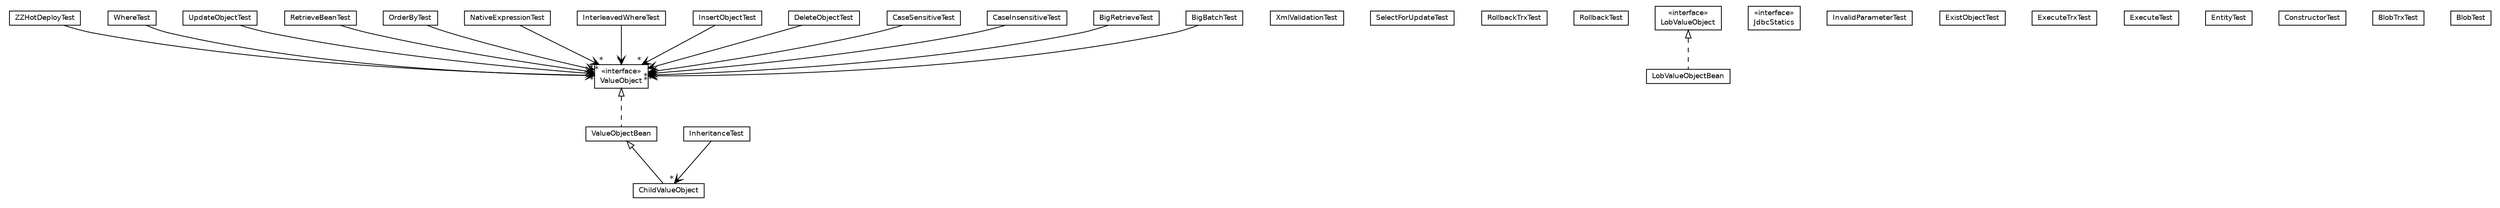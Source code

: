 #!/usr/local/bin/dot
#
# Class diagram 
# Generated by UmlGraph version 4.6 (http://www.spinellis.gr/sw/umlgraph)
#

digraph G {
	edge [fontname="Helvetica",fontsize=10,labelfontname="Helvetica",labelfontsize=10];
	node [fontname="Helvetica",fontsize=10,shape=plaintext];
	// org.synchronoss.cpo.jdbc.ZZHotDeployTest
	c0 [label=<<table border="0" cellborder="1" cellspacing="0" cellpadding="2" port="p" href="./ZZHotDeployTest.html">
		<tr><td><table border="0" cellspacing="0" cellpadding="1">
			<tr><td> ZZHotDeployTest </td></tr>
		</table></td></tr>
		</table>>, fontname="Helvetica", fontcolor="black", fontsize=9.0];
	// org.synchronoss.cpo.jdbc.XmlValidationTest
	c1 [label=<<table border="0" cellborder="1" cellspacing="0" cellpadding="2" port="p" href="./XmlValidationTest.html">
		<tr><td><table border="0" cellspacing="0" cellpadding="1">
			<tr><td> XmlValidationTest </td></tr>
		</table></td></tr>
		</table>>, fontname="Helvetica", fontcolor="black", fontsize=9.0];
	// org.synchronoss.cpo.jdbc.WhereTest
	c2 [label=<<table border="0" cellborder="1" cellspacing="0" cellpadding="2" port="p" href="./WhereTest.html">
		<tr><td><table border="0" cellspacing="0" cellpadding="1">
			<tr><td> WhereTest </td></tr>
		</table></td></tr>
		</table>>, fontname="Helvetica", fontcolor="black", fontsize=9.0];
	// org.synchronoss.cpo.jdbc.ValueObjectBean
	c3 [label=<<table border="0" cellborder="1" cellspacing="0" cellpadding="2" port="p" href="./ValueObjectBean.html">
		<tr><td><table border="0" cellspacing="0" cellpadding="1">
			<tr><td> ValueObjectBean </td></tr>
		</table></td></tr>
		</table>>, fontname="Helvetica", fontcolor="black", fontsize=9.0];
	// org.synchronoss.cpo.jdbc.ValueObject
	c4 [label=<<table border="0" cellborder="1" cellspacing="0" cellpadding="2" port="p" href="./ValueObject.html">
		<tr><td><table border="0" cellspacing="0" cellpadding="1">
			<tr><td> &laquo;interface&raquo; </td></tr>
			<tr><td> ValueObject </td></tr>
		</table></td></tr>
		</table>>, fontname="Helvetica", fontcolor="black", fontsize=9.0];
	// org.synchronoss.cpo.jdbc.UpdateObjectTest
	c5 [label=<<table border="0" cellborder="1" cellspacing="0" cellpadding="2" port="p" href="./UpdateObjectTest.html">
		<tr><td><table border="0" cellspacing="0" cellpadding="1">
			<tr><td> UpdateObjectTest </td></tr>
		</table></td></tr>
		</table>>, fontname="Helvetica", fontcolor="black", fontsize=9.0];
	// org.synchronoss.cpo.jdbc.SelectForUpdateTest
	c6 [label=<<table border="0" cellborder="1" cellspacing="0" cellpadding="2" port="p" href="./SelectForUpdateTest.html">
		<tr><td><table border="0" cellspacing="0" cellpadding="1">
			<tr><td> SelectForUpdateTest </td></tr>
		</table></td></tr>
		</table>>, fontname="Helvetica", fontcolor="black", fontsize=9.0];
	// org.synchronoss.cpo.jdbc.RollbackTrxTest
	c7 [label=<<table border="0" cellborder="1" cellspacing="0" cellpadding="2" port="p" href="./RollbackTrxTest.html">
		<tr><td><table border="0" cellspacing="0" cellpadding="1">
			<tr><td> RollbackTrxTest </td></tr>
		</table></td></tr>
		</table>>, fontname="Helvetica", fontcolor="black", fontsize=9.0];
	// org.synchronoss.cpo.jdbc.RollbackTest
	c8 [label=<<table border="0" cellborder="1" cellspacing="0" cellpadding="2" port="p" href="./RollbackTest.html">
		<tr><td><table border="0" cellspacing="0" cellpadding="1">
			<tr><td> RollbackTest </td></tr>
		</table></td></tr>
		</table>>, fontname="Helvetica", fontcolor="black", fontsize=9.0];
	// org.synchronoss.cpo.jdbc.RetrieveBeanTest
	c9 [label=<<table border="0" cellborder="1" cellspacing="0" cellpadding="2" port="p" href="./RetrieveBeanTest.html">
		<tr><td><table border="0" cellspacing="0" cellpadding="1">
			<tr><td> RetrieveBeanTest </td></tr>
		</table></td></tr>
		</table>>, fontname="Helvetica", fontcolor="black", fontsize=9.0];
	// org.synchronoss.cpo.jdbc.OrderByTest
	c10 [label=<<table border="0" cellborder="1" cellspacing="0" cellpadding="2" port="p" href="./OrderByTest.html">
		<tr><td><table border="0" cellspacing="0" cellpadding="1">
			<tr><td> OrderByTest </td></tr>
		</table></td></tr>
		</table>>, fontname="Helvetica", fontcolor="black", fontsize=9.0];
	// org.synchronoss.cpo.jdbc.NativeExpressionTest
	c11 [label=<<table border="0" cellborder="1" cellspacing="0" cellpadding="2" port="p" href="./NativeExpressionTest.html">
		<tr><td><table border="0" cellspacing="0" cellpadding="1">
			<tr><td> NativeExpressionTest </td></tr>
		</table></td></tr>
		</table>>, fontname="Helvetica", fontcolor="black", fontsize=9.0];
	// org.synchronoss.cpo.jdbc.LobValueObjectBean
	c12 [label=<<table border="0" cellborder="1" cellspacing="0" cellpadding="2" port="p" href="./LobValueObjectBean.html">
		<tr><td><table border="0" cellspacing="0" cellpadding="1">
			<tr><td> LobValueObjectBean </td></tr>
		</table></td></tr>
		</table>>, fontname="Helvetica", fontcolor="black", fontsize=9.0];
	// org.synchronoss.cpo.jdbc.LobValueObject
	c13 [label=<<table border="0" cellborder="1" cellspacing="0" cellpadding="2" port="p" href="./LobValueObject.html">
		<tr><td><table border="0" cellspacing="0" cellpadding="1">
			<tr><td> &laquo;interface&raquo; </td></tr>
			<tr><td> LobValueObject </td></tr>
		</table></td></tr>
		</table>>, fontname="Helvetica", fontcolor="black", fontsize=9.0];
	// org.synchronoss.cpo.jdbc.JdbcStatics
	c14 [label=<<table border="0" cellborder="1" cellspacing="0" cellpadding="2" port="p" href="./JdbcStatics.html">
		<tr><td><table border="0" cellspacing="0" cellpadding="1">
			<tr><td> &laquo;interface&raquo; </td></tr>
			<tr><td> JdbcStatics </td></tr>
		</table></td></tr>
		</table>>, fontname="Helvetica", fontcolor="black", fontsize=9.0];
	// org.synchronoss.cpo.jdbc.InvalidParameterTest
	c15 [label=<<table border="0" cellborder="1" cellspacing="0" cellpadding="2" port="p" href="./InvalidParameterTest.html">
		<tr><td><table border="0" cellspacing="0" cellpadding="1">
			<tr><td> InvalidParameterTest </td></tr>
		</table></td></tr>
		</table>>, fontname="Helvetica", fontcolor="black", fontsize=9.0];
	// org.synchronoss.cpo.jdbc.InterleavedWhereTest
	c16 [label=<<table border="0" cellborder="1" cellspacing="0" cellpadding="2" port="p" href="./InterleavedWhereTest.html">
		<tr><td><table border="0" cellspacing="0" cellpadding="1">
			<tr><td> InterleavedWhereTest </td></tr>
		</table></td></tr>
		</table>>, fontname="Helvetica", fontcolor="black", fontsize=9.0];
	// org.synchronoss.cpo.jdbc.InsertObjectTest
	c17 [label=<<table border="0" cellborder="1" cellspacing="0" cellpadding="2" port="p" href="./InsertObjectTest.html">
		<tr><td><table border="0" cellspacing="0" cellpadding="1">
			<tr><td> InsertObjectTest </td></tr>
		</table></td></tr>
		</table>>, fontname="Helvetica", fontcolor="black", fontsize=9.0];
	// org.synchronoss.cpo.jdbc.InheritanceTest
	c18 [label=<<table border="0" cellborder="1" cellspacing="0" cellpadding="2" port="p" href="./InheritanceTest.html">
		<tr><td><table border="0" cellspacing="0" cellpadding="1">
			<tr><td> InheritanceTest </td></tr>
		</table></td></tr>
		</table>>, fontname="Helvetica", fontcolor="black", fontsize=9.0];
	// org.synchronoss.cpo.jdbc.ExistObjectTest
	c19 [label=<<table border="0" cellborder="1" cellspacing="0" cellpadding="2" port="p" href="./ExistObjectTest.html">
		<tr><td><table border="0" cellspacing="0" cellpadding="1">
			<tr><td> ExistObjectTest </td></tr>
		</table></td></tr>
		</table>>, fontname="Helvetica", fontcolor="black", fontsize=9.0];
	// org.synchronoss.cpo.jdbc.ExecuteTrxTest
	c20 [label=<<table border="0" cellborder="1" cellspacing="0" cellpadding="2" port="p" href="./ExecuteTrxTest.html">
		<tr><td><table border="0" cellspacing="0" cellpadding="1">
			<tr><td> ExecuteTrxTest </td></tr>
		</table></td></tr>
		</table>>, fontname="Helvetica", fontcolor="black", fontsize=9.0];
	// org.synchronoss.cpo.jdbc.ExecuteTest
	c21 [label=<<table border="0" cellborder="1" cellspacing="0" cellpadding="2" port="p" href="./ExecuteTest.html">
		<tr><td><table border="0" cellspacing="0" cellpadding="1">
			<tr><td> ExecuteTest </td></tr>
		</table></td></tr>
		</table>>, fontname="Helvetica", fontcolor="black", fontsize=9.0];
	// org.synchronoss.cpo.jdbc.EntityTest
	c22 [label=<<table border="0" cellborder="1" cellspacing="0" cellpadding="2" port="p" href="./EntityTest.html">
		<tr><td><table border="0" cellspacing="0" cellpadding="1">
			<tr><td> EntityTest </td></tr>
		</table></td></tr>
		</table>>, fontname="Helvetica", fontcolor="black", fontsize=9.0];
	// org.synchronoss.cpo.jdbc.DeleteObjectTest
	c23 [label=<<table border="0" cellborder="1" cellspacing="0" cellpadding="2" port="p" href="./DeleteObjectTest.html">
		<tr><td><table border="0" cellspacing="0" cellpadding="1">
			<tr><td> DeleteObjectTest </td></tr>
		</table></td></tr>
		</table>>, fontname="Helvetica", fontcolor="black", fontsize=9.0];
	// org.synchronoss.cpo.jdbc.ConstructorTest
	c24 [label=<<table border="0" cellborder="1" cellspacing="0" cellpadding="2" port="p" href="./ConstructorTest.html">
		<tr><td><table border="0" cellspacing="0" cellpadding="1">
			<tr><td> ConstructorTest </td></tr>
		</table></td></tr>
		</table>>, fontname="Helvetica", fontcolor="black", fontsize=9.0];
	// org.synchronoss.cpo.jdbc.ChildValueObject
	c25 [label=<<table border="0" cellborder="1" cellspacing="0" cellpadding="2" port="p" href="./ChildValueObject.html">
		<tr><td><table border="0" cellspacing="0" cellpadding="1">
			<tr><td> ChildValueObject </td></tr>
		</table></td></tr>
		</table>>, fontname="Helvetica", fontcolor="black", fontsize=9.0];
	// org.synchronoss.cpo.jdbc.CaseSensitiveTest
	c26 [label=<<table border="0" cellborder="1" cellspacing="0" cellpadding="2" port="p" href="./CaseSensitiveTest.html">
		<tr><td><table border="0" cellspacing="0" cellpadding="1">
			<tr><td> CaseSensitiveTest </td></tr>
		</table></td></tr>
		</table>>, fontname="Helvetica", fontcolor="black", fontsize=9.0];
	// org.synchronoss.cpo.jdbc.CaseInsensitiveTest
	c27 [label=<<table border="0" cellborder="1" cellspacing="0" cellpadding="2" port="p" href="./CaseInsensitiveTest.html">
		<tr><td><table border="0" cellspacing="0" cellpadding="1">
			<tr><td> CaseInsensitiveTest </td></tr>
		</table></td></tr>
		</table>>, fontname="Helvetica", fontcolor="black", fontsize=9.0];
	// org.synchronoss.cpo.jdbc.BlobTrxTest
	c28 [label=<<table border="0" cellborder="1" cellspacing="0" cellpadding="2" port="p" href="./BlobTrxTest.html">
		<tr><td><table border="0" cellspacing="0" cellpadding="1">
			<tr><td> BlobTrxTest </td></tr>
		</table></td></tr>
		</table>>, fontname="Helvetica", fontcolor="black", fontsize=9.0];
	// org.synchronoss.cpo.jdbc.BlobTest
	c29 [label=<<table border="0" cellborder="1" cellspacing="0" cellpadding="2" port="p" href="./BlobTest.html">
		<tr><td><table border="0" cellspacing="0" cellpadding="1">
			<tr><td> BlobTest </td></tr>
		</table></td></tr>
		</table>>, fontname="Helvetica", fontcolor="black", fontsize=9.0];
	// org.synchronoss.cpo.jdbc.BigRetrieveTest
	c30 [label=<<table border="0" cellborder="1" cellspacing="0" cellpadding="2" port="p" href="./BigRetrieveTest.html">
		<tr><td><table border="0" cellspacing="0" cellpadding="1">
			<tr><td> BigRetrieveTest </td></tr>
		</table></td></tr>
		</table>>, fontname="Helvetica", fontcolor="black", fontsize=9.0];
	// org.synchronoss.cpo.jdbc.BigBatchTest
	c31 [label=<<table border="0" cellborder="1" cellspacing="0" cellpadding="2" port="p" href="./BigBatchTest.html">
		<tr><td><table border="0" cellspacing="0" cellpadding="1">
			<tr><td> BigBatchTest </td></tr>
		</table></td></tr>
		</table>>, fontname="Helvetica", fontcolor="black", fontsize=9.0];
	//org.synchronoss.cpo.jdbc.ValueObjectBean implements org.synchronoss.cpo.jdbc.ValueObject
	c4:p -> c3:p [dir=back,arrowtail=empty,style=dashed];
	//org.synchronoss.cpo.jdbc.LobValueObjectBean implements org.synchronoss.cpo.jdbc.LobValueObject
	c13:p -> c12:p [dir=back,arrowtail=empty,style=dashed];
	//org.synchronoss.cpo.jdbc.ChildValueObject extends org.synchronoss.cpo.jdbc.ValueObjectBean
	c3:p -> c25:p [dir=back,arrowtail=empty];
	// org.synchronoss.cpo.jdbc.ZZHotDeployTest NAVASSOC org.synchronoss.cpo.jdbc.ValueObject
	c0:p -> c4:p [taillabel="", label="", headlabel="*", fontname="Helvetica", fontcolor="black", fontsize=10.0, color="black", arrowhead=open];
	// org.synchronoss.cpo.jdbc.WhereTest NAVASSOC org.synchronoss.cpo.jdbc.ValueObject
	c2:p -> c4:p [taillabel="", label="", headlabel="*", fontname="Helvetica", fontcolor="black", fontsize=10.0, color="black", arrowhead=open];
	// org.synchronoss.cpo.jdbc.UpdateObjectTest NAVASSOC org.synchronoss.cpo.jdbc.ValueObject
	c5:p -> c4:p [taillabel="", label="", headlabel="*", fontname="Helvetica", fontcolor="black", fontsize=10.0, color="black", arrowhead=open];
	// org.synchronoss.cpo.jdbc.RetrieveBeanTest NAVASSOC org.synchronoss.cpo.jdbc.ValueObject
	c9:p -> c4:p [taillabel="", label="", headlabel="*", fontname="Helvetica", fontcolor="black", fontsize=10.0, color="black", arrowhead=open];
	// org.synchronoss.cpo.jdbc.OrderByTest NAVASSOC org.synchronoss.cpo.jdbc.ValueObject
	c10:p -> c4:p [taillabel="", label="", headlabel="*", fontname="Helvetica", fontcolor="black", fontsize=10.0, color="black", arrowhead=open];
	// org.synchronoss.cpo.jdbc.NativeExpressionTest NAVASSOC org.synchronoss.cpo.jdbc.ValueObject
	c11:p -> c4:p [taillabel="", label="", headlabel="*", fontname="Helvetica", fontcolor="black", fontsize=10.0, color="black", arrowhead=open];
	// org.synchronoss.cpo.jdbc.InterleavedWhereTest NAVASSOC org.synchronoss.cpo.jdbc.ValueObject
	c16:p -> c4:p [taillabel="", label="", headlabel="*", fontname="Helvetica", fontcolor="black", fontsize=10.0, color="black", arrowhead=open];
	// org.synchronoss.cpo.jdbc.InsertObjectTest NAVASSOC org.synchronoss.cpo.jdbc.ValueObject
	c17:p -> c4:p [taillabel="", label="", headlabel="*", fontname="Helvetica", fontcolor="black", fontsize=10.0, color="black", arrowhead=open];
	// org.synchronoss.cpo.jdbc.InheritanceTest NAVASSOC org.synchronoss.cpo.jdbc.ChildValueObject
	c18:p -> c25:p [taillabel="", label="", headlabel="*", fontname="Helvetica", fontcolor="black", fontsize=10.0, color="black", arrowhead=open];
	// org.synchronoss.cpo.jdbc.DeleteObjectTest NAVASSOC org.synchronoss.cpo.jdbc.ValueObject
	c23:p -> c4:p [taillabel="", label="", headlabel="*", fontname="Helvetica", fontcolor="black", fontsize=10.0, color="black", arrowhead=open];
	// org.synchronoss.cpo.jdbc.CaseSensitiveTest NAVASSOC org.synchronoss.cpo.jdbc.ValueObject
	c26:p -> c4:p [taillabel="", label="", headlabel="*", fontname="Helvetica", fontcolor="black", fontsize=10.0, color="black", arrowhead=open];
	// org.synchronoss.cpo.jdbc.CaseInsensitiveTest NAVASSOC org.synchronoss.cpo.jdbc.ValueObject
	c27:p -> c4:p [taillabel="", label="", headlabel="*", fontname="Helvetica", fontcolor="black", fontsize=10.0, color="black", arrowhead=open];
	// org.synchronoss.cpo.jdbc.BigRetrieveTest NAVASSOC org.synchronoss.cpo.jdbc.ValueObject
	c30:p -> c4:p [taillabel="", label="", headlabel="*", fontname="Helvetica", fontcolor="black", fontsize=10.0, color="black", arrowhead=open];
	// org.synchronoss.cpo.jdbc.BigBatchTest NAVASSOC org.synchronoss.cpo.jdbc.ValueObject
	c31:p -> c4:p [taillabel="", label="", headlabel="*", fontname="Helvetica", fontcolor="black", fontsize=10.0, color="black", arrowhead=open];
}

